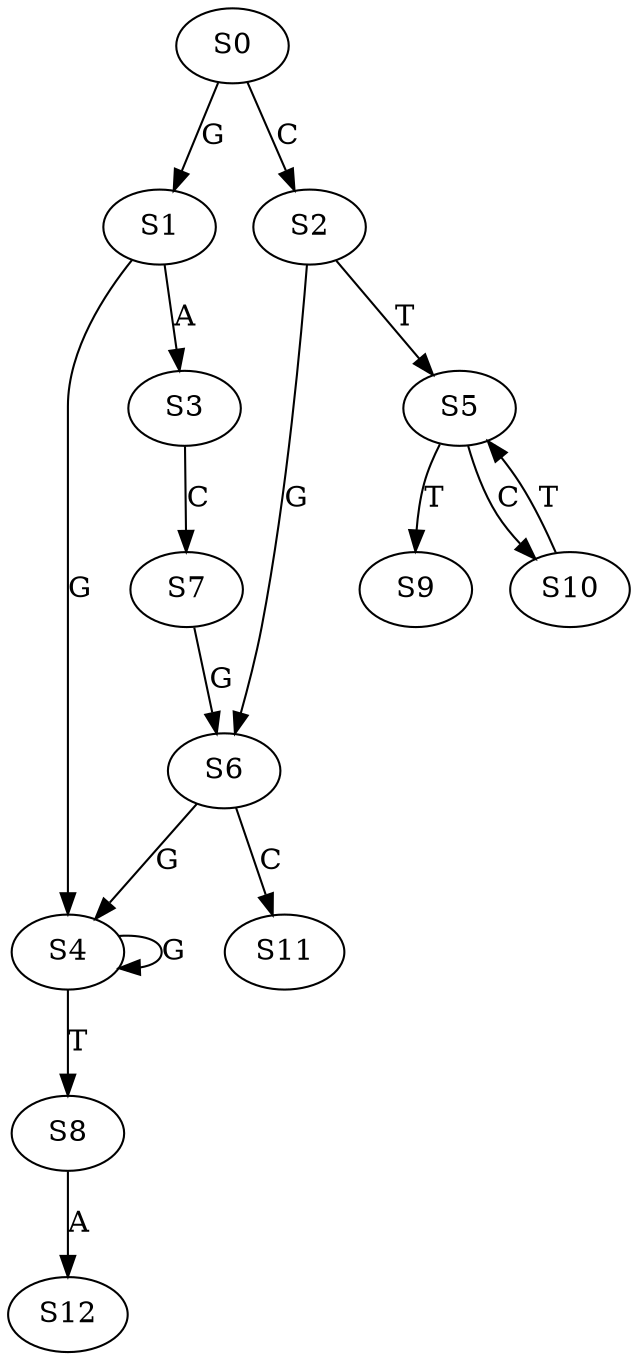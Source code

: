 strict digraph  {
	S0 -> S1 [ label = G ];
	S0 -> S2 [ label = C ];
	S1 -> S3 [ label = A ];
	S1 -> S4 [ label = G ];
	S2 -> S5 [ label = T ];
	S2 -> S6 [ label = G ];
	S3 -> S7 [ label = C ];
	S4 -> S8 [ label = T ];
	S4 -> S4 [ label = G ];
	S5 -> S9 [ label = T ];
	S5 -> S10 [ label = C ];
	S6 -> S11 [ label = C ];
	S6 -> S4 [ label = G ];
	S7 -> S6 [ label = G ];
	S8 -> S12 [ label = A ];
	S10 -> S5 [ label = T ];
}
